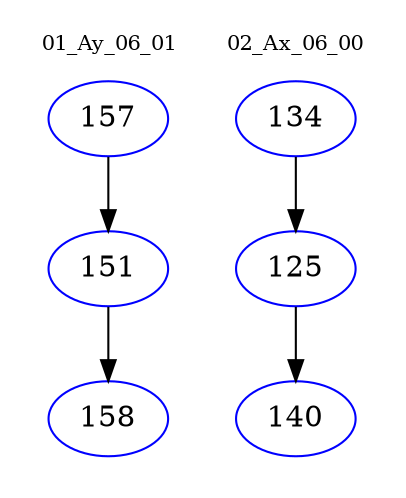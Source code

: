 digraph{
subgraph cluster_0 {
color = white
label = "01_Ay_06_01";
fontsize=10;
T0_157 [label="157", color="blue"]
T0_157 -> T0_151 [color="black"]
T0_151 [label="151", color="blue"]
T0_151 -> T0_158 [color="black"]
T0_158 [label="158", color="blue"]
}
subgraph cluster_1 {
color = white
label = "02_Ax_06_00";
fontsize=10;
T1_134 [label="134", color="blue"]
T1_134 -> T1_125 [color="black"]
T1_125 [label="125", color="blue"]
T1_125 -> T1_140 [color="black"]
T1_140 [label="140", color="blue"]
}
}

